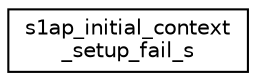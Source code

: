 digraph "Graphical Class Hierarchy"
{
 // LATEX_PDF_SIZE
  edge [fontname="Helvetica",fontsize="10",labelfontname="Helvetica",labelfontsize="10"];
  node [fontname="Helvetica",fontsize="10",shape=record];
  rankdir="LR";
  Node0 [label="s1ap_initial_context\l_setup_fail_s",height=0.2,width=0.4,color="black", fillcolor="white", style="filled",URL="$structs1ap__initial__context__setup__fail__s.html",tooltip=" "];
}

